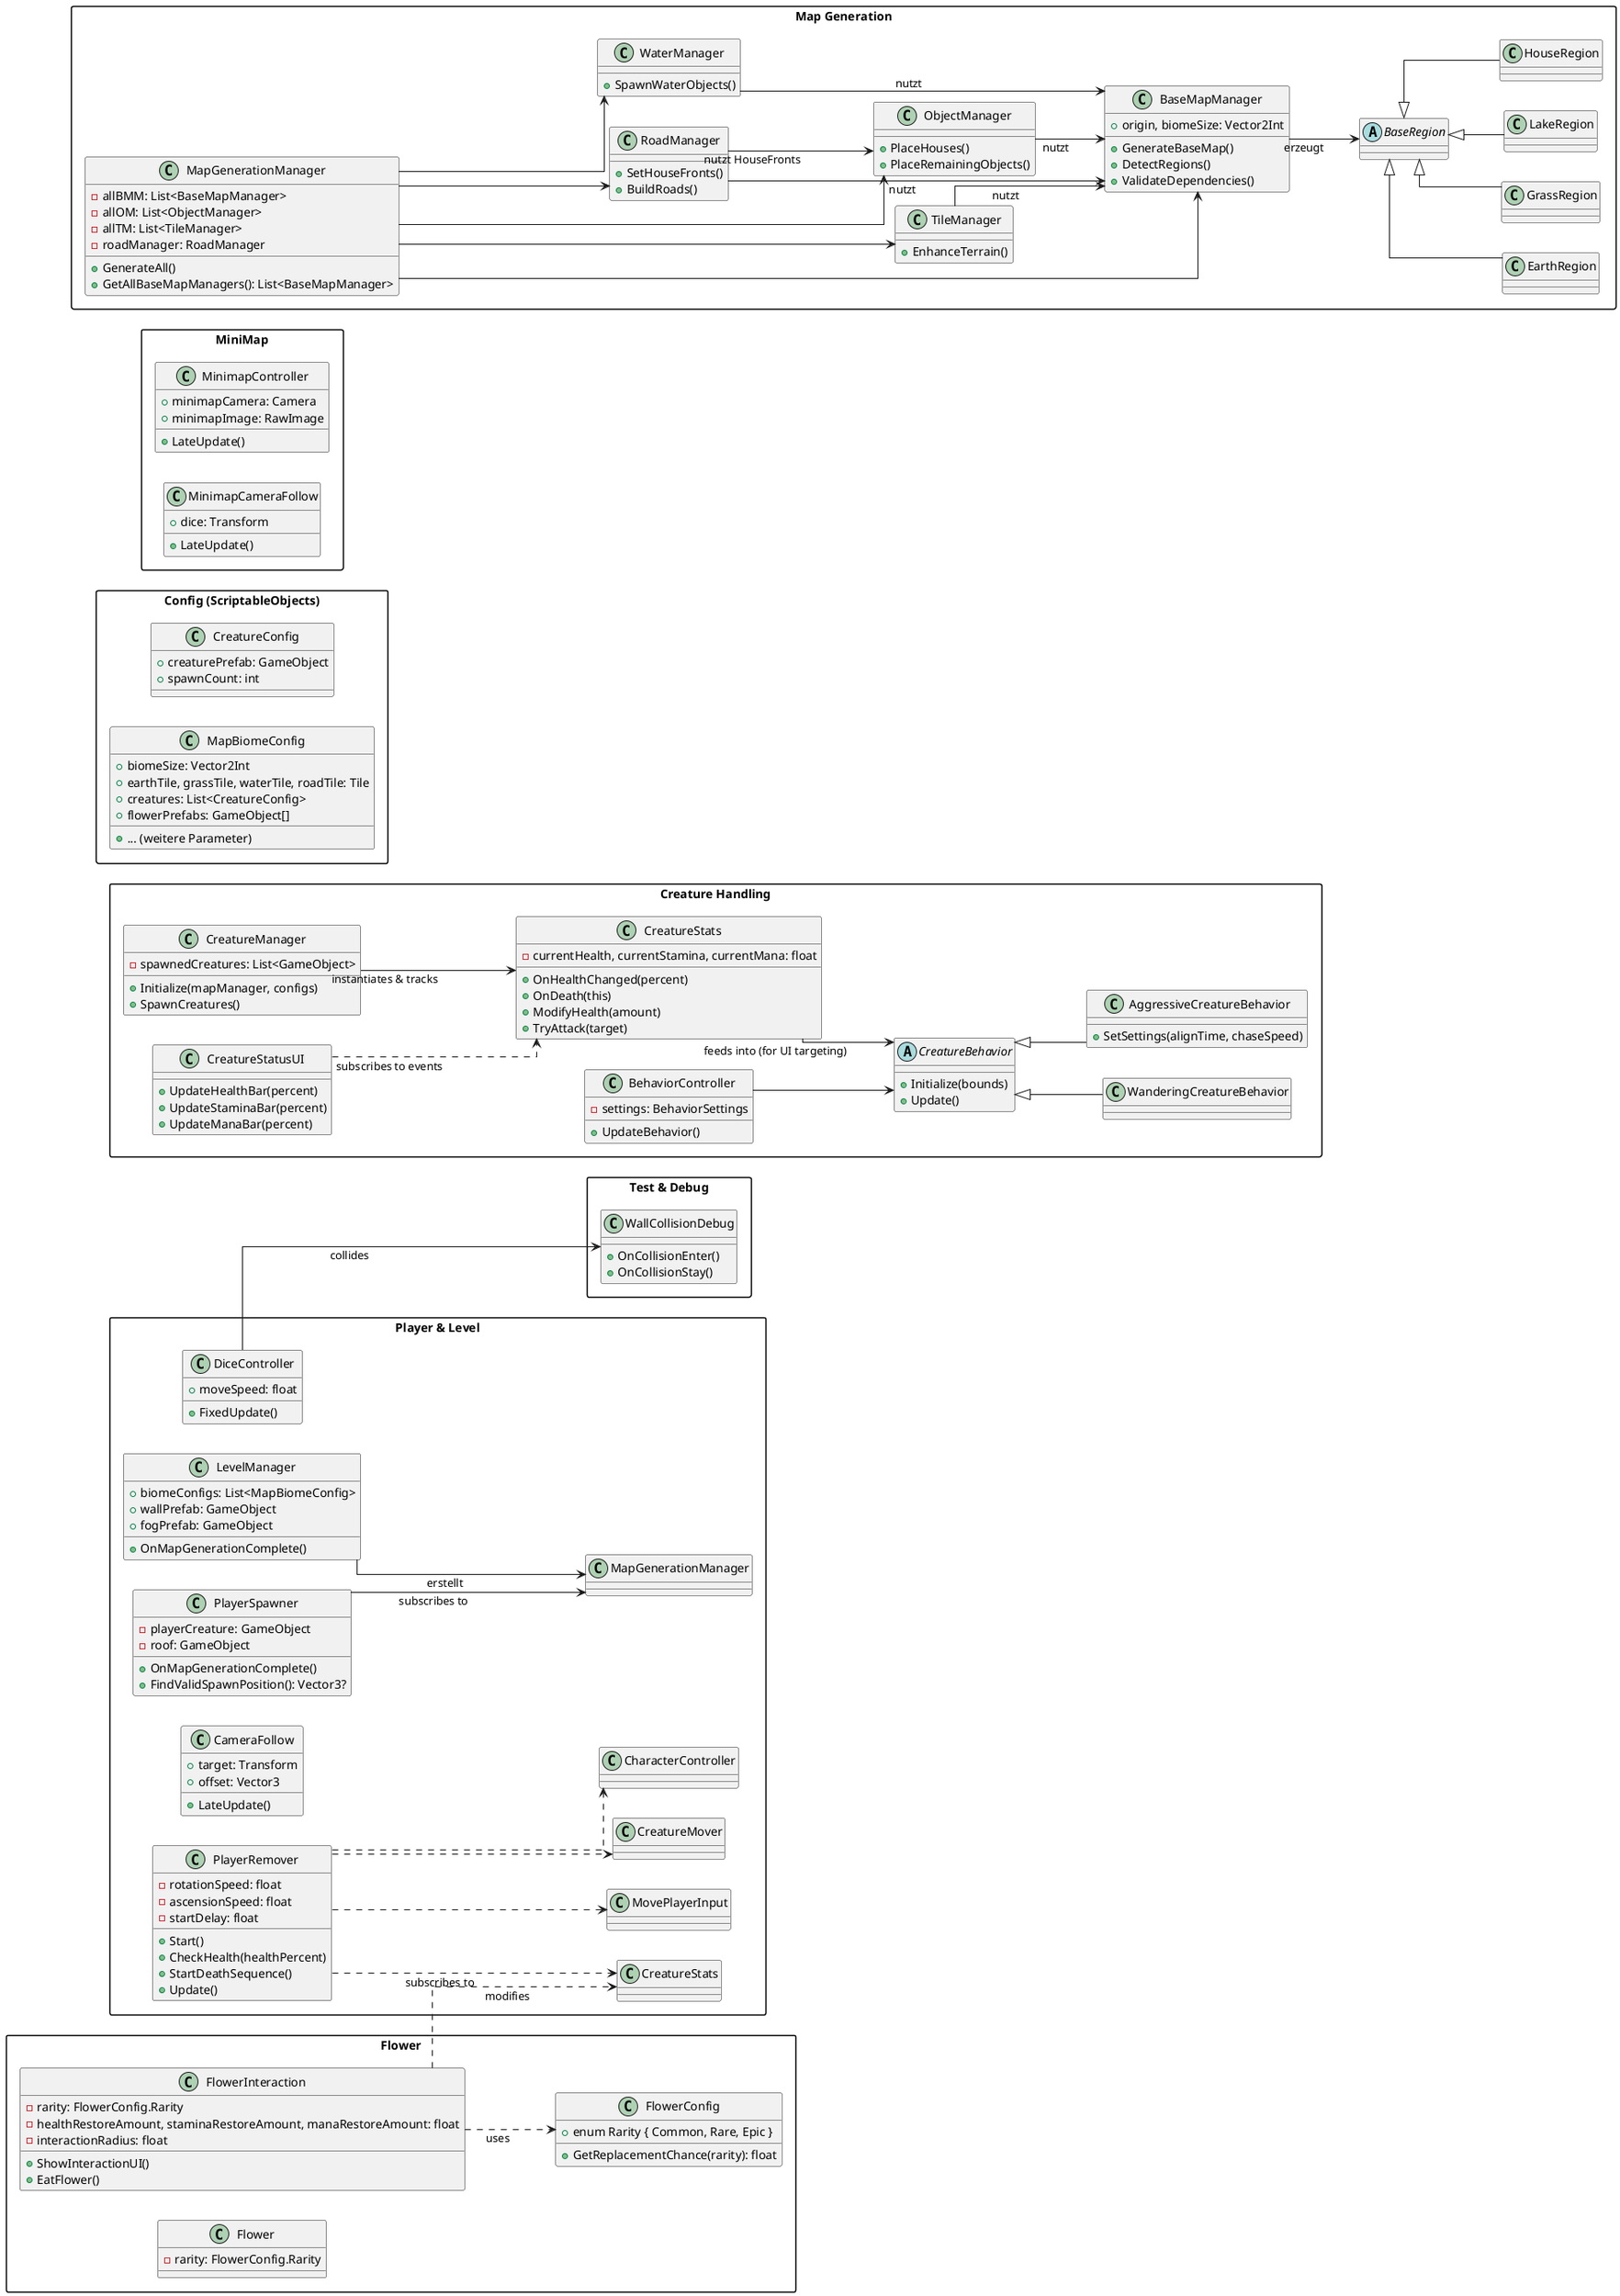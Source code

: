 @startuml
' Layout und Style
left to right direction
skinparam packageStyle rectangle
skinparam linetype ortho

' Player- und Level-Komponenten
package "Player & Level" {
  class LevelManager {
    +biomeConfigs: List<MapBiomeConfig>
    +wallPrefab: GameObject
    +fogPrefab: GameObject
    +OnMapGenerationComplete()
  }
  class PlayerRemover {
    -rotationSpeed: float
    -ascensionSpeed: float
    -startDelay: float
    +Start()
    +CheckHealth(healthPercent)
    +StartDeathSequence()
    +Update()
  }
  class PlayerSpawner {
    -playerCreature: GameObject
    -roof: GameObject
    +OnMapGenerationComplete()
    +FindValidSpawnPosition(): Vector3?
  }
  class CameraFollow {
    +target: Transform
    +offset: Vector3
    +LateUpdate()
  }
  class DiceController {
    +moveSpeed: float
    +FixedUpdate()
  }
  LevelManager --> MapGenerationManager : erstellt
  PlayerRemover ..> CreatureStats : subscribes to
  PlayerRemover ..> MovePlayerInput
  PlayerRemover ..> CreatureMover
  PlayerRemover ..> CharacterController
  PlayerSpawner --> MapGenerationManager : subscribes to
}

' Flower-Komponenten
package "Flower" {
  class FlowerInteraction {
    -rarity: FlowerConfig.Rarity
    -healthRestoreAmount, staminaRestoreAmount, manaRestoreAmount: float
    -interactionRadius: float
    +ShowInteractionUI()
    +EatFlower()
  }
  class Flower {
    -rarity: FlowerConfig.Rarity
  }
  class FlowerConfig {
    +enum Rarity { Common, Rare, Epic }
    +GetReplacementChance(rarity): float
  }
  FlowerInteraction ..> FlowerConfig : uses
  FlowerInteraction ..> CreatureStats : modifies
}

' Creature Handling
package "Creature Handling" {
  class CreatureManager {
    -spawnedCreatures: List<GameObject>
    +Initialize(mapManager, configs)
    +SpawnCreatures()
  }
  class CreatureStats {
    -currentHealth, currentStamina, currentMana: float
    +OnHealthChanged(percent)
    +OnDeath(this)
    +ModifyHealth(amount)
    +TryAttack(target)
  }
  class CreatureStatusUI {
    +UpdateHealthBar(percent)
    +UpdateStaminaBar(percent)
    +UpdateManaBar(percent)
  }
  class BehaviorController {
    -settings: BehaviorSettings
    +UpdateBehavior()
  }
  abstract class CreatureBehavior {
    +Initialize(bounds)
    +Update()
  }
  class WanderingCreatureBehavior
  class AggressiveCreatureBehavior {
    +SetSettings(alignTime, chaseSpeed)
  }
  CreatureManager --> CreatureStats : instantiates & tracks
  CreatureStats --> CreatureBehavior : feeds into (for UI targeting)
  CreatureStatusUI ..> CreatureStats : subscribes to events
  BehaviorController --> CreatureBehavior
  CreatureBehavior <|-- WanderingCreatureBehavior
  CreatureBehavior <|-- AggressiveCreatureBehavior
}

' Scriptable Configs
package "Config (ScriptableObjects)" {
  class CreatureConfig {
    +creaturePrefab: GameObject
    +spawnCount: int
  }
  class MapBiomeConfig {
    +biomeSize: Vector2Int
    +earthTile, grassTile, waterTile, roadTile: Tile
    +creatures: List<CreatureConfig>
    +flowerPrefabs: GameObject[]
    +... (weitere Parameter)
  }
}

' MiniMap
package "MiniMap" {
  class MinimapController {
    +minimapCamera: Camera
    +minimapImage: RawImage
    +LateUpdate()
  }
  class MinimapCameraFollow {
    +dice: Transform
    +LateUpdate()
  }
}

' Map-Generierung
package "Map Generation" {
  class MapGenerationManager {
    -allBMM: List<BaseMapManager>
    -allOM: List<ObjectManager>
    -allTM: List<TileManager>
    -roadManager: RoadManager
    +GenerateAll()
    +GetAllBaseMapManagers(): List<BaseMapManager>
  }
  class BaseMapManager {
    +origin, biomeSize: Vector2Int
    +GenerateBaseMap()
    +DetectRegions()
    +ValidateDependencies()
  }
  class ObjectManager {
    +PlaceHouses()
    +PlaceRemainingObjects()
  }
  class TileManager {
    +EnhanceTerrain()
  }
  class WaterManager {
    +SpawnWaterObjects()
  }
  class RoadManager {
    +SetHouseFronts()
    +BuildRoads()
  }
  abstract class BaseRegion
  class EarthRegion
  class GrassRegion
  class LakeRegion
  class HouseRegion
  BaseRegion <|-- EarthRegion
  BaseRegion <|-- GrassRegion
  BaseRegion <|-- LakeRegion
  BaseRegion <|-- HouseRegion

  MapGenerationManager --> BaseMapManager
  MapGenerationManager --> ObjectManager
  MapGenerationManager --> TileManager
  MapGenerationManager --> WaterManager
  MapGenerationManager --> RoadManager
  BaseMapManager --> BaseRegion : erzeugt
  ObjectManager --> BaseMapManager : nutzt
  TileManager --> BaseMapManager : nutzt
  WaterManager --> BaseMapManager : nutzt
  RoadManager --> BaseMapManager : nutzt
  RoadManager --> ObjectManager : nutzt HouseFronts
}

' Debug / Test
package "Test & Debug" {
  class WallCollisionDebug {
    +OnCollisionEnter()
    +OnCollisionStay()
  }
  DiceController --> WallCollisionDebug : collides
}

@enduml
